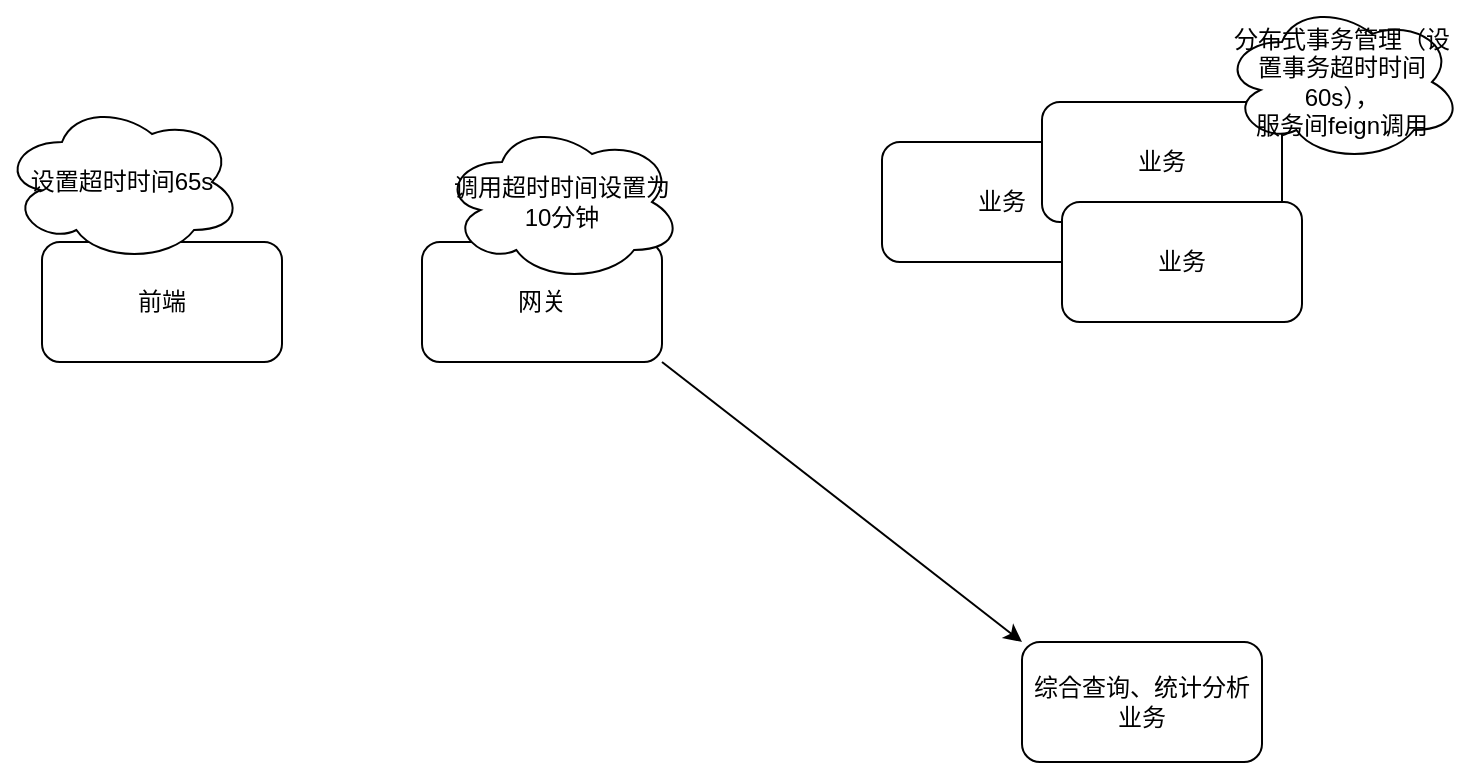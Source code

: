 <mxfile version="21.6.9" type="github">
  <diagram name="第 1 页" id="11f2MM4YsrPZdB35buU8">
    <mxGraphModel dx="1562" dy="862" grid="1" gridSize="10" guides="1" tooltips="1" connect="1" arrows="1" fold="1" page="1" pageScale="1" pageWidth="827" pageHeight="1169" math="0" shadow="0">
      <root>
        <mxCell id="0" />
        <mxCell id="1" parent="0" />
        <mxCell id="_BseXzkGbUEC1sAC8K0_-2" value="前端" style="rounded=1;whiteSpace=wrap;html=1;" vertex="1" parent="1">
          <mxGeometry x="50" y="230" width="120" height="60" as="geometry" />
        </mxCell>
        <mxCell id="_BseXzkGbUEC1sAC8K0_-11" style="rounded=0;orthogonalLoop=1;jettySize=auto;html=1;exitX=1;exitY=1;exitDx=0;exitDy=0;entryX=0;entryY=0;entryDx=0;entryDy=0;" edge="1" parent="1" source="_BseXzkGbUEC1sAC8K0_-3" target="_BseXzkGbUEC1sAC8K0_-10">
          <mxGeometry relative="1" as="geometry" />
        </mxCell>
        <mxCell id="_BseXzkGbUEC1sAC8K0_-3" value="网关" style="rounded=1;whiteSpace=wrap;html=1;" vertex="1" parent="1">
          <mxGeometry x="240" y="230" width="120" height="60" as="geometry" />
        </mxCell>
        <mxCell id="_BseXzkGbUEC1sAC8K0_-4" value="业务" style="rounded=1;whiteSpace=wrap;html=1;" vertex="1" parent="1">
          <mxGeometry x="470" y="180" width="120" height="60" as="geometry" />
        </mxCell>
        <mxCell id="_BseXzkGbUEC1sAC8K0_-5" value="业务" style="rounded=1;whiteSpace=wrap;html=1;" vertex="1" parent="1">
          <mxGeometry x="550" y="160" width="120" height="60" as="geometry" />
        </mxCell>
        <mxCell id="_BseXzkGbUEC1sAC8K0_-6" value="业务" style="rounded=1;whiteSpace=wrap;html=1;" vertex="1" parent="1">
          <mxGeometry x="560" y="210" width="120" height="60" as="geometry" />
        </mxCell>
        <mxCell id="_BseXzkGbUEC1sAC8K0_-9" value="分布式事务管理（设置事务超时时间60s），&lt;br&gt;服务间feign调用" style="ellipse;shape=cloud;whiteSpace=wrap;html=1;" vertex="1" parent="1">
          <mxGeometry x="640" y="110" width="120" height="80" as="geometry" />
        </mxCell>
        <mxCell id="_BseXzkGbUEC1sAC8K0_-10" value="综合查询、统计分析业务" style="rounded=1;whiteSpace=wrap;html=1;" vertex="1" parent="1">
          <mxGeometry x="540" y="430" width="120" height="60" as="geometry" />
        </mxCell>
        <mxCell id="_BseXzkGbUEC1sAC8K0_-12" value="调用超时时间设置为10分钟" style="ellipse;shape=cloud;whiteSpace=wrap;html=1;" vertex="1" parent="1">
          <mxGeometry x="250" y="170" width="120" height="80" as="geometry" />
        </mxCell>
        <mxCell id="_BseXzkGbUEC1sAC8K0_-13" value="设置超时时间65s" style="ellipse;shape=cloud;whiteSpace=wrap;html=1;" vertex="1" parent="1">
          <mxGeometry x="30" y="160" width="120" height="80" as="geometry" />
        </mxCell>
      </root>
    </mxGraphModel>
  </diagram>
</mxfile>
